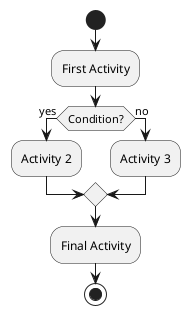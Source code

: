 @startuml
start
:First Activity;
if (Condition?) then (yes)
  :Activity 2;
else (no)
  :Activity 3;
endif
:Final Activity;
stop
@enduml
